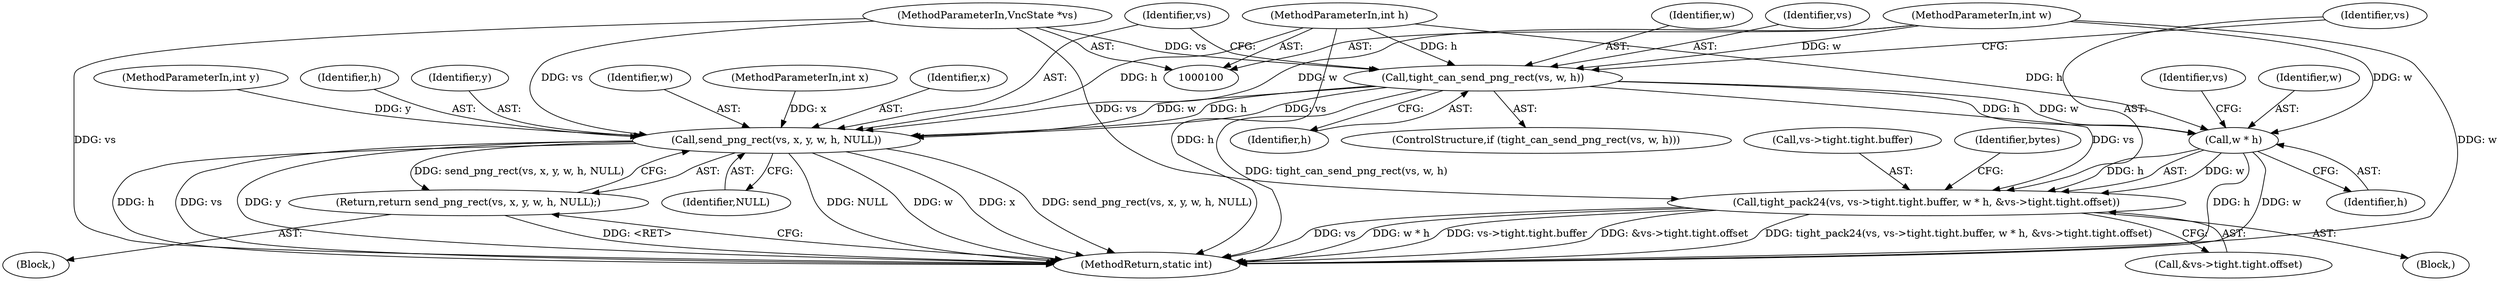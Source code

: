 digraph "0_qemu_9f64916da20eea67121d544698676295bbb105a7_1@API" {
"1000113" [label="(Call,tight_can_send_png_rect(vs, w, h))"];
"1000101" [label="(MethodParameterIn,VncState *vs)"];
"1000104" [label="(MethodParameterIn,int w)"];
"1000105" [label="(MethodParameterIn,int h)"];
"1000119" [label="(Call,send_png_rect(vs, x, y, w, h, NULL))"];
"1000118" [label="(Return,return send_png_rect(vs, x, y, w, h, NULL);)"];
"1000126" [label="(Call,tight_pack24(vs, vs->tight.tight.buffer, w * h, &vs->tight.tight.offset))"];
"1000135" [label="(Call,w * h)"];
"1000113" [label="(Call,tight_can_send_png_rect(vs, w, h))"];
"1000115" [label="(Identifier,w)"];
"1000106" [label="(Block,)"];
"1000126" [label="(Call,tight_pack24(vs, vs->tight.tight.buffer, w * h, &vs->tight.tight.offset))"];
"1000122" [label="(Identifier,y)"];
"1000123" [label="(Identifier,w)"];
"1000147" [label="(Identifier,bytes)"];
"1000142" [label="(Identifier,vs)"];
"1000118" [label="(Return,return send_png_rect(vs, x, y, w, h, NULL);)"];
"1000138" [label="(Call,&vs->tight.tight.offset)"];
"1000149" [label="(MethodReturn,static int)"];
"1000104" [label="(MethodParameterIn,int w)"];
"1000102" [label="(MethodParameterIn,int x)"];
"1000135" [label="(Call,w * h)"];
"1000137" [label="(Identifier,h)"];
"1000116" [label="(Identifier,h)"];
"1000125" [label="(Identifier,NULL)"];
"1000105" [label="(MethodParameterIn,int h)"];
"1000121" [label="(Identifier,x)"];
"1000120" [label="(Identifier,vs)"];
"1000114" [label="(Identifier,vs)"];
"1000103" [label="(MethodParameterIn,int y)"];
"1000136" [label="(Identifier,w)"];
"1000117" [label="(Block,)"];
"1000119" [label="(Call,send_png_rect(vs, x, y, w, h, NULL))"];
"1000127" [label="(Identifier,vs)"];
"1000101" [label="(MethodParameterIn,VncState *vs)"];
"1000128" [label="(Call,vs->tight.tight.buffer)"];
"1000112" [label="(ControlStructure,if (tight_can_send_png_rect(vs, w, h)))"];
"1000124" [label="(Identifier,h)"];
"1000113" -> "1000112"  [label="AST: "];
"1000113" -> "1000116"  [label="CFG: "];
"1000114" -> "1000113"  [label="AST: "];
"1000115" -> "1000113"  [label="AST: "];
"1000116" -> "1000113"  [label="AST: "];
"1000120" -> "1000113"  [label="CFG: "];
"1000127" -> "1000113"  [label="CFG: "];
"1000113" -> "1000149"  [label="DDG: tight_can_send_png_rect(vs, w, h)"];
"1000101" -> "1000113"  [label="DDG: vs"];
"1000104" -> "1000113"  [label="DDG: w"];
"1000105" -> "1000113"  [label="DDG: h"];
"1000113" -> "1000119"  [label="DDG: vs"];
"1000113" -> "1000119"  [label="DDG: w"];
"1000113" -> "1000119"  [label="DDG: h"];
"1000113" -> "1000126"  [label="DDG: vs"];
"1000113" -> "1000135"  [label="DDG: w"];
"1000113" -> "1000135"  [label="DDG: h"];
"1000101" -> "1000100"  [label="AST: "];
"1000101" -> "1000149"  [label="DDG: vs"];
"1000101" -> "1000119"  [label="DDG: vs"];
"1000101" -> "1000126"  [label="DDG: vs"];
"1000104" -> "1000100"  [label="AST: "];
"1000104" -> "1000149"  [label="DDG: w"];
"1000104" -> "1000119"  [label="DDG: w"];
"1000104" -> "1000135"  [label="DDG: w"];
"1000105" -> "1000100"  [label="AST: "];
"1000105" -> "1000149"  [label="DDG: h"];
"1000105" -> "1000119"  [label="DDG: h"];
"1000105" -> "1000135"  [label="DDG: h"];
"1000119" -> "1000118"  [label="AST: "];
"1000119" -> "1000125"  [label="CFG: "];
"1000120" -> "1000119"  [label="AST: "];
"1000121" -> "1000119"  [label="AST: "];
"1000122" -> "1000119"  [label="AST: "];
"1000123" -> "1000119"  [label="AST: "];
"1000124" -> "1000119"  [label="AST: "];
"1000125" -> "1000119"  [label="AST: "];
"1000118" -> "1000119"  [label="CFG: "];
"1000119" -> "1000149"  [label="DDG: NULL"];
"1000119" -> "1000149"  [label="DDG: w"];
"1000119" -> "1000149"  [label="DDG: x"];
"1000119" -> "1000149"  [label="DDG: send_png_rect(vs, x, y, w, h, NULL)"];
"1000119" -> "1000149"  [label="DDG: h"];
"1000119" -> "1000149"  [label="DDG: vs"];
"1000119" -> "1000149"  [label="DDG: y"];
"1000119" -> "1000118"  [label="DDG: send_png_rect(vs, x, y, w, h, NULL)"];
"1000102" -> "1000119"  [label="DDG: x"];
"1000103" -> "1000119"  [label="DDG: y"];
"1000118" -> "1000117"  [label="AST: "];
"1000149" -> "1000118"  [label="CFG: "];
"1000118" -> "1000149"  [label="DDG: <RET>"];
"1000126" -> "1000106"  [label="AST: "];
"1000126" -> "1000138"  [label="CFG: "];
"1000127" -> "1000126"  [label="AST: "];
"1000128" -> "1000126"  [label="AST: "];
"1000135" -> "1000126"  [label="AST: "];
"1000138" -> "1000126"  [label="AST: "];
"1000147" -> "1000126"  [label="CFG: "];
"1000126" -> "1000149"  [label="DDG: tight_pack24(vs, vs->tight.tight.buffer, w * h, &vs->tight.tight.offset)"];
"1000126" -> "1000149"  [label="DDG: vs"];
"1000126" -> "1000149"  [label="DDG: w * h"];
"1000126" -> "1000149"  [label="DDG: vs->tight.tight.buffer"];
"1000126" -> "1000149"  [label="DDG: &vs->tight.tight.offset"];
"1000135" -> "1000126"  [label="DDG: w"];
"1000135" -> "1000126"  [label="DDG: h"];
"1000135" -> "1000137"  [label="CFG: "];
"1000136" -> "1000135"  [label="AST: "];
"1000137" -> "1000135"  [label="AST: "];
"1000142" -> "1000135"  [label="CFG: "];
"1000135" -> "1000149"  [label="DDG: w"];
"1000135" -> "1000149"  [label="DDG: h"];
}
